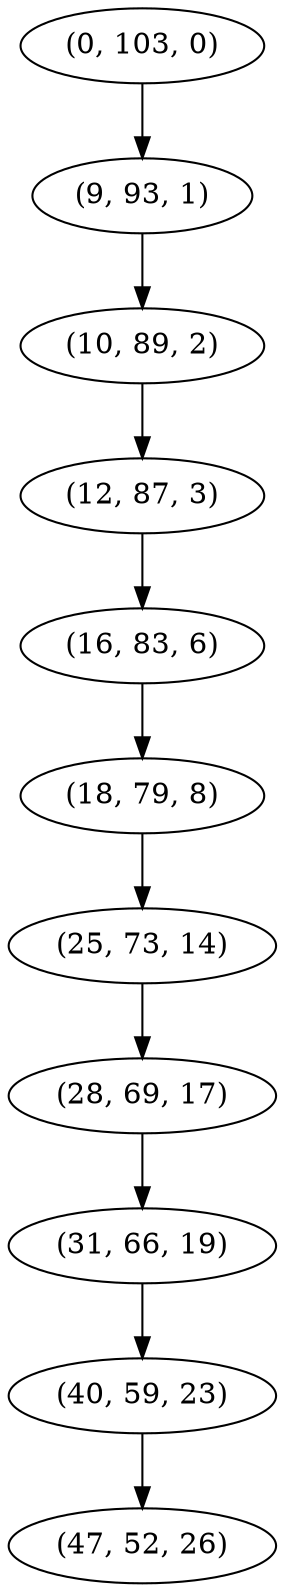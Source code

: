 digraph tree {
    "(0, 103, 0)";
    "(9, 93, 1)";
    "(10, 89, 2)";
    "(12, 87, 3)";
    "(16, 83, 6)";
    "(18, 79, 8)";
    "(25, 73, 14)";
    "(28, 69, 17)";
    "(31, 66, 19)";
    "(40, 59, 23)";
    "(47, 52, 26)";
    "(0, 103, 0)" -> "(9, 93, 1)";
    "(9, 93, 1)" -> "(10, 89, 2)";
    "(10, 89, 2)" -> "(12, 87, 3)";
    "(12, 87, 3)" -> "(16, 83, 6)";
    "(16, 83, 6)" -> "(18, 79, 8)";
    "(18, 79, 8)" -> "(25, 73, 14)";
    "(25, 73, 14)" -> "(28, 69, 17)";
    "(28, 69, 17)" -> "(31, 66, 19)";
    "(31, 66, 19)" -> "(40, 59, 23)";
    "(40, 59, 23)" -> "(47, 52, 26)";
}
